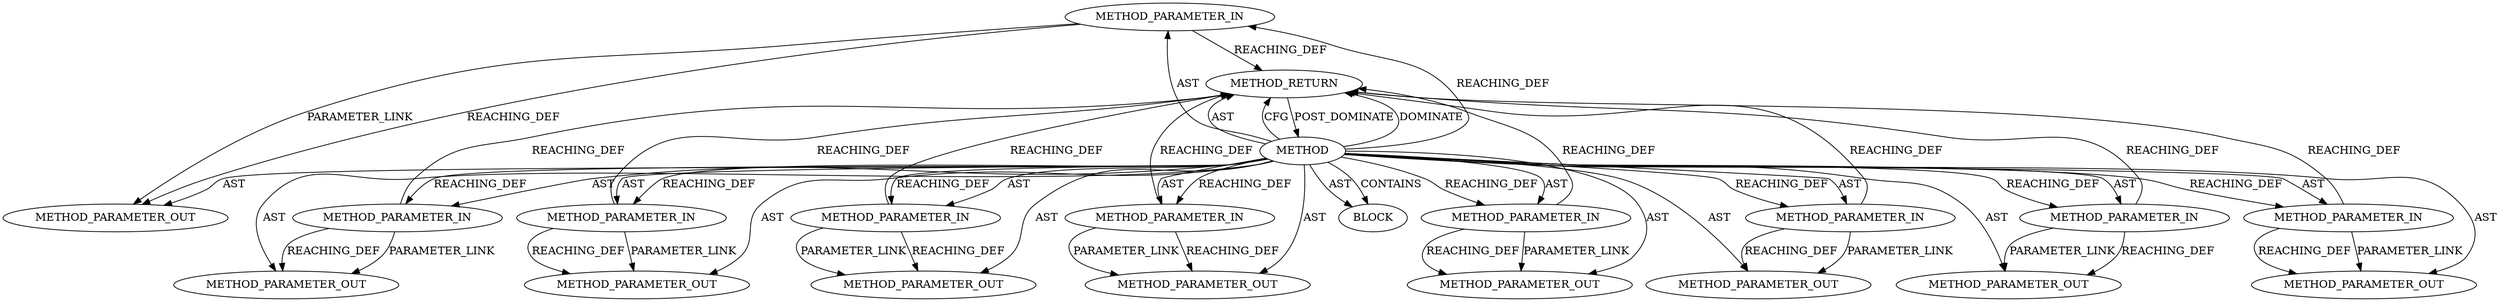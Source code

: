 digraph {
  13561 [label=METHOD_PARAMETER_OUT ORDER=8 CODE="p8" IS_VARIADIC=false TYPE_FULL_NAME="ANY" EVALUATION_STRATEGY="BY_VALUE" INDEX=8 NAME="p8"]
  12809 [label=METHOD_PARAMETER_IN ORDER=5 CODE="p5" IS_VARIADIC=false TYPE_FULL_NAME="ANY" EVALUATION_STRATEGY="BY_VALUE" INDEX=5 NAME="p5"]
  13557 [label=METHOD_PARAMETER_OUT ORDER=4 CODE="p4" IS_VARIADIC=false TYPE_FULL_NAME="ANY" EVALUATION_STRATEGY="BY_VALUE" INDEX=4 NAME="p4"]
  12814 [label=BLOCK ORDER=1 ARGUMENT_INDEX=1 CODE="<empty>" TYPE_FULL_NAME="ANY"]
  12815 [label=METHOD_RETURN ORDER=2 CODE="RET" TYPE_FULL_NAME="ANY" EVALUATION_STRATEGY="BY_VALUE"]
  13558 [label=METHOD_PARAMETER_OUT ORDER=5 CODE="p5" IS_VARIADIC=false TYPE_FULL_NAME="ANY" EVALUATION_STRATEGY="BY_VALUE" INDEX=5 NAME="p5"]
  13562 [label=METHOD_PARAMETER_OUT ORDER=9 CODE="p9" IS_VARIADIC=false TYPE_FULL_NAME="ANY" EVALUATION_STRATEGY="BY_VALUE" INDEX=9 NAME="p9"]
  13555 [label=METHOD_PARAMETER_OUT ORDER=2 CODE="p2" IS_VARIADIC=false TYPE_FULL_NAME="ANY" EVALUATION_STRATEGY="BY_VALUE" INDEX=2 NAME="p2"]
  12812 [label=METHOD_PARAMETER_IN ORDER=8 CODE="p8" IS_VARIADIC=false TYPE_FULL_NAME="ANY" EVALUATION_STRATEGY="BY_VALUE" INDEX=8 NAME="p8"]
  12808 [label=METHOD_PARAMETER_IN ORDER=4 CODE="p4" IS_VARIADIC=false TYPE_FULL_NAME="ANY" EVALUATION_STRATEGY="BY_VALUE" INDEX=4 NAME="p4"]
  12807 [label=METHOD_PARAMETER_IN ORDER=3 CODE="p3" IS_VARIADIC=false TYPE_FULL_NAME="ANY" EVALUATION_STRATEGY="BY_VALUE" INDEX=3 NAME="p3"]
  13556 [label=METHOD_PARAMETER_OUT ORDER=3 CODE="p3" IS_VARIADIC=false TYPE_FULL_NAME="ANY" EVALUATION_STRATEGY="BY_VALUE" INDEX=3 NAME="p3"]
  12804 [label=METHOD AST_PARENT_TYPE="NAMESPACE_BLOCK" AST_PARENT_FULL_NAME="<global>" ORDER=0 CODE="<empty>" FULL_NAME="handle_auth_done" IS_EXTERNAL=true FILENAME="<empty>" SIGNATURE="" NAME="handle_auth_done"]
  13559 [label=METHOD_PARAMETER_OUT ORDER=6 CODE="p6" IS_VARIADIC=false TYPE_FULL_NAME="ANY" EVALUATION_STRATEGY="BY_VALUE" INDEX=6 NAME="p6"]
  12805 [label=METHOD_PARAMETER_IN ORDER=1 CODE="p1" IS_VARIADIC=false TYPE_FULL_NAME="ANY" EVALUATION_STRATEGY="BY_VALUE" INDEX=1 NAME="p1"]
  13560 [label=METHOD_PARAMETER_OUT ORDER=7 CODE="p7" IS_VARIADIC=false TYPE_FULL_NAME="ANY" EVALUATION_STRATEGY="BY_VALUE" INDEX=7 NAME="p7"]
  12813 [label=METHOD_PARAMETER_IN ORDER=9 CODE="p9" IS_VARIADIC=false TYPE_FULL_NAME="ANY" EVALUATION_STRATEGY="BY_VALUE" INDEX=9 NAME="p9"]
  13554 [label=METHOD_PARAMETER_OUT ORDER=1 CODE="p1" IS_VARIADIC=false TYPE_FULL_NAME="ANY" EVALUATION_STRATEGY="BY_VALUE" INDEX=1 NAME="p1"]
  12810 [label=METHOD_PARAMETER_IN ORDER=6 CODE="p6" IS_VARIADIC=false TYPE_FULL_NAME="ANY" EVALUATION_STRATEGY="BY_VALUE" INDEX=6 NAME="p6"]
  12811 [label=METHOD_PARAMETER_IN ORDER=7 CODE="p7" IS_VARIADIC=false TYPE_FULL_NAME="ANY" EVALUATION_STRATEGY="BY_VALUE" INDEX=7 NAME="p7"]
  12806 [label=METHOD_PARAMETER_IN ORDER=2 CODE="p2" IS_VARIADIC=false TYPE_FULL_NAME="ANY" EVALUATION_STRATEGY="BY_VALUE" INDEX=2 NAME="p2"]
  12811 -> 13560 [label=PARAMETER_LINK ]
  12806 -> 13555 [label=PARAMETER_LINK ]
  12811 -> 13560 [label=REACHING_DEF VARIABLE="p7"]
  12804 -> 12814 [label=AST ]
  12804 -> 12812 [label=AST ]
  12804 -> 13554 [label=AST ]
  12804 -> 12809 [label=REACHING_DEF VARIABLE=""]
  12815 -> 12804 [label=POST_DOMINATE ]
  12813 -> 13562 [label=PARAMETER_LINK ]
  12804 -> 12807 [label=REACHING_DEF VARIABLE=""]
  12804 -> 12813 [label=REACHING_DEF VARIABLE=""]
  12804 -> 12815 [label=DOMINATE ]
  12809 -> 13558 [label=PARAMETER_LINK ]
  12804 -> 12814 [label=CONTAINS ]
  12812 -> 13561 [label=REACHING_DEF VARIABLE="p8"]
  12804 -> 12810 [label=AST ]
  12804 -> 13562 [label=AST ]
  12808 -> 12815 [label=REACHING_DEF VARIABLE="p4"]
  12804 -> 12810 [label=REACHING_DEF VARIABLE=""]
  12804 -> 12815 [label=AST ]
  12806 -> 13555 [label=REACHING_DEF VARIABLE="p2"]
  12804 -> 12806 [label=REACHING_DEF VARIABLE=""]
  12807 -> 12815 [label=REACHING_DEF VARIABLE="p3"]
  12804 -> 12813 [label=AST ]
  12804 -> 12805 [label=AST ]
  12804 -> 12811 [label=REACHING_DEF VARIABLE=""]
  12808 -> 13557 [label=REACHING_DEF VARIABLE="p4"]
  12804 -> 13560 [label=AST ]
  12804 -> 12812 [label=REACHING_DEF VARIABLE=""]
  12804 -> 13555 [label=AST ]
  12805 -> 13554 [label=PARAMETER_LINK ]
  12805 -> 12815 [label=REACHING_DEF VARIABLE="p1"]
  12804 -> 12809 [label=AST ]
  12804 -> 13556 [label=AST ]
  12810 -> 13559 [label=PARAMETER_LINK ]
  12804 -> 13561 [label=AST ]
  12812 -> 13561 [label=PARAMETER_LINK ]
  12808 -> 13557 [label=PARAMETER_LINK ]
  12804 -> 13559 [label=AST ]
  12805 -> 13554 [label=REACHING_DEF VARIABLE="p1"]
  12813 -> 13562 [label=REACHING_DEF VARIABLE="p9"]
  12813 -> 12815 [label=REACHING_DEF VARIABLE="p9"]
  12804 -> 12811 [label=AST ]
  12804 -> 12806 [label=AST ]
  12806 -> 12815 [label=REACHING_DEF VARIABLE="p2"]
  12804 -> 12805 [label=REACHING_DEF VARIABLE=""]
  12804 -> 13558 [label=AST ]
  12804 -> 12815 [label=CFG ]
  12811 -> 12815 [label=REACHING_DEF VARIABLE="p7"]
  12807 -> 13556 [label=REACHING_DEF VARIABLE="p3"]
  12810 -> 12815 [label=REACHING_DEF VARIABLE="p6"]
  12804 -> 12808 [label=AST ]
  12810 -> 13559 [label=REACHING_DEF VARIABLE="p6"]
  12809 -> 13558 [label=REACHING_DEF VARIABLE="p5"]
  12804 -> 12807 [label=AST ]
  12804 -> 12808 [label=REACHING_DEF VARIABLE=""]
  12809 -> 12815 [label=REACHING_DEF VARIABLE="p5"]
  12804 -> 13557 [label=AST ]
  12807 -> 13556 [label=PARAMETER_LINK ]
  12812 -> 12815 [label=REACHING_DEF VARIABLE="p8"]
}
